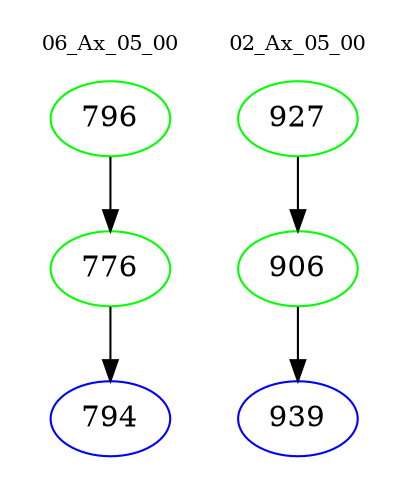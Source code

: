 digraph{
subgraph cluster_0 {
color = white
label = "06_Ax_05_00";
fontsize=10;
T0_796 [label="796", color="green"]
T0_796 -> T0_776 [color="black"]
T0_776 [label="776", color="green"]
T0_776 -> T0_794 [color="black"]
T0_794 [label="794", color="blue"]
}
subgraph cluster_1 {
color = white
label = "02_Ax_05_00";
fontsize=10;
T1_927 [label="927", color="green"]
T1_927 -> T1_906 [color="black"]
T1_906 [label="906", color="green"]
T1_906 -> T1_939 [color="black"]
T1_939 [label="939", color="blue"]
}
}
